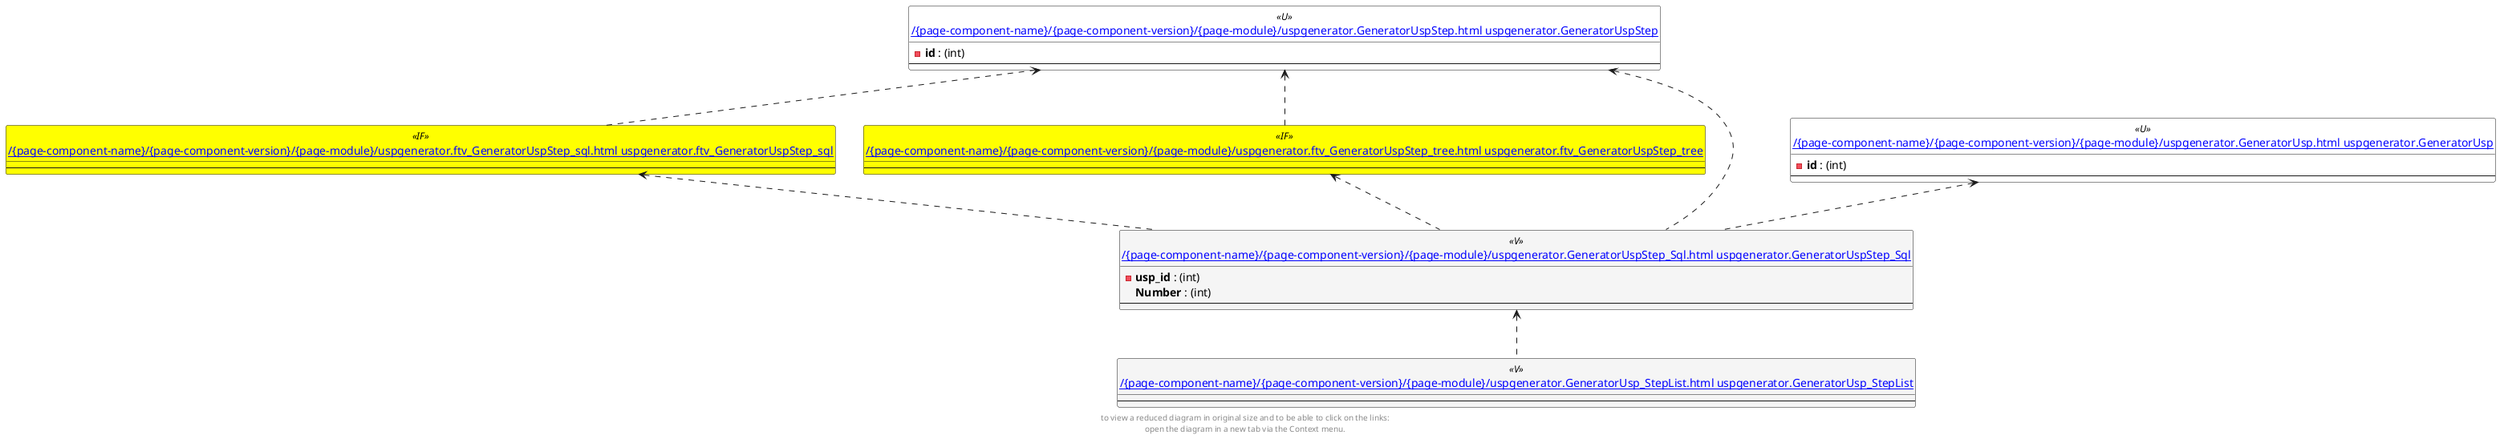 @startuml
'Left to right direction
top to bottom direction
hide circle
'avoide "." issues:
set namespaceSeparator none


skinparam class {
  BackgroundColor White
  BackgroundColor<<FN>> Yellow
  BackgroundColor<<FS>> Yellow
  BackgroundColor<<FT>> LightGray
  BackgroundColor<<IF>> Yellow
  BackgroundColor<<IS>> Yellow
  BackgroundColor<<P>> Aqua
  BackgroundColor<<PC>> Aqua
  BackgroundColor<<SN>> Yellow
  BackgroundColor<<SO>> SlateBlue
  BackgroundColor<<TF>> LightGray
  BackgroundColor<<TR>> Tomato
  BackgroundColor<<U>> White
  BackgroundColor<<V>> WhiteSmoke
  BackgroundColor<<X>> Aqua
}


entity "[[{site-url}/{page-component-name}/{page-component-version}/{page-module}/uspgenerator.ftv_GeneratorUspStep_sql.html uspgenerator.ftv_GeneratorUspStep_sql]]" as uspgenerator.ftv_GeneratorUspStep_sql << IF >> {
  --
}

entity "[[{site-url}/{page-component-name}/{page-component-version}/{page-module}/uspgenerator.ftv_GeneratorUspStep_tree.html uspgenerator.ftv_GeneratorUspStep_tree]]" as uspgenerator.ftv_GeneratorUspStep_tree << IF >> {
  --
}

entity "[[{site-url}/{page-component-name}/{page-component-version}/{page-module}/uspgenerator.GeneratorUsp.html uspgenerator.GeneratorUsp]]" as uspgenerator.GeneratorUsp << U >> {
  - **id** : (int)
  --
}

entity "[[{site-url}/{page-component-name}/{page-component-version}/{page-module}/uspgenerator.GeneratorUsp_StepList.html uspgenerator.GeneratorUsp_StepList]]" as uspgenerator.GeneratorUsp_StepList << V >> {
  --
}

entity "[[{site-url}/{page-component-name}/{page-component-version}/{page-module}/uspgenerator.GeneratorUspStep.html uspgenerator.GeneratorUspStep]]" as uspgenerator.GeneratorUspStep << U >> {
  - **id** : (int)
  --
}

entity "[[{site-url}/{page-component-name}/{page-component-version}/{page-module}/uspgenerator.GeneratorUspStep_Sql.html uspgenerator.GeneratorUspStep_Sql]]" as uspgenerator.GeneratorUspStep_Sql << V >> {
  - **usp_id** : (int)
  **Number** : (int)
  --
}

uspgenerator.ftv_GeneratorUspStep_sql <.. uspgenerator.GeneratorUspStep_Sql
uspgenerator.ftv_GeneratorUspStep_tree <.. uspgenerator.GeneratorUspStep_Sql
uspgenerator.GeneratorUsp <.. uspgenerator.GeneratorUspStep_Sql
uspgenerator.GeneratorUspStep <.. uspgenerator.GeneratorUspStep_Sql
uspgenerator.GeneratorUspStep <.. uspgenerator.ftv_GeneratorUspStep_tree
uspgenerator.GeneratorUspStep <.. uspgenerator.ftv_GeneratorUspStep_sql
uspgenerator.GeneratorUspStep_Sql <.. uspgenerator.GeneratorUsp_StepList
footer
to view a reduced diagram in original size and to be able to click on the links:
open the diagram in a new tab via the Context menu.
end footer

@enduml

